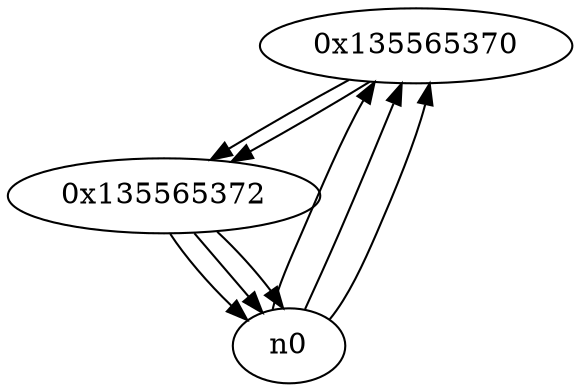 digraph G{
/* nodes */
  n1 [label="0x135565370"]
  n2 [label="0x135565372"]
/* edges */
n1 -> n2;
n0 -> n1;
n0 -> n1;
n0 -> n1;
n2 -> n0;
n2 -> n0;
n2 -> n0;
n1 -> n2;
}
